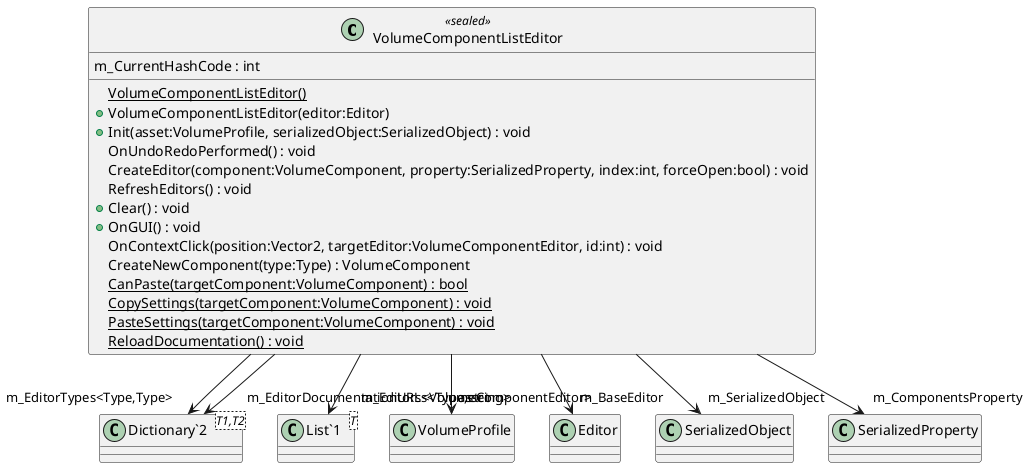 @startuml
class VolumeComponentListEditor <<sealed>> {
    m_CurrentHashCode : int
    {static} VolumeComponentListEditor()
    + VolumeComponentListEditor(editor:Editor)
    + Init(asset:VolumeProfile, serializedObject:SerializedObject) : void
    OnUndoRedoPerformed() : void
    CreateEditor(component:VolumeComponent, property:SerializedProperty, index:int, forceOpen:bool) : void
    RefreshEditors() : void
    + Clear() : void
    + OnGUI() : void
    OnContextClick(position:Vector2, targetEditor:VolumeComponentEditor, id:int) : void
    CreateNewComponent(type:Type) : VolumeComponent
    {static} CanPaste(targetComponent:VolumeComponent) : bool
    {static} CopySettings(targetComponent:VolumeComponent) : void
    {static} PasteSettings(targetComponent:VolumeComponent) : void
    {static} ReloadDocumentation() : void
}
class "Dictionary`2"<T1,T2> {
}
class "List`1"<T> {
}
VolumeComponentListEditor --> "asset" VolumeProfile
VolumeComponentListEditor --> "m_BaseEditor" Editor
VolumeComponentListEditor --> "m_SerializedObject" SerializedObject
VolumeComponentListEditor --> "m_ComponentsProperty" SerializedProperty
VolumeComponentListEditor --> "m_EditorTypes<Type,Type>" "Dictionary`2"
VolumeComponentListEditor --> "m_Editors<VolumeComponentEditor>" "List`1"
VolumeComponentListEditor --> "m_EditorDocumentationURLs<Type,string>" "Dictionary`2"
@enduml

